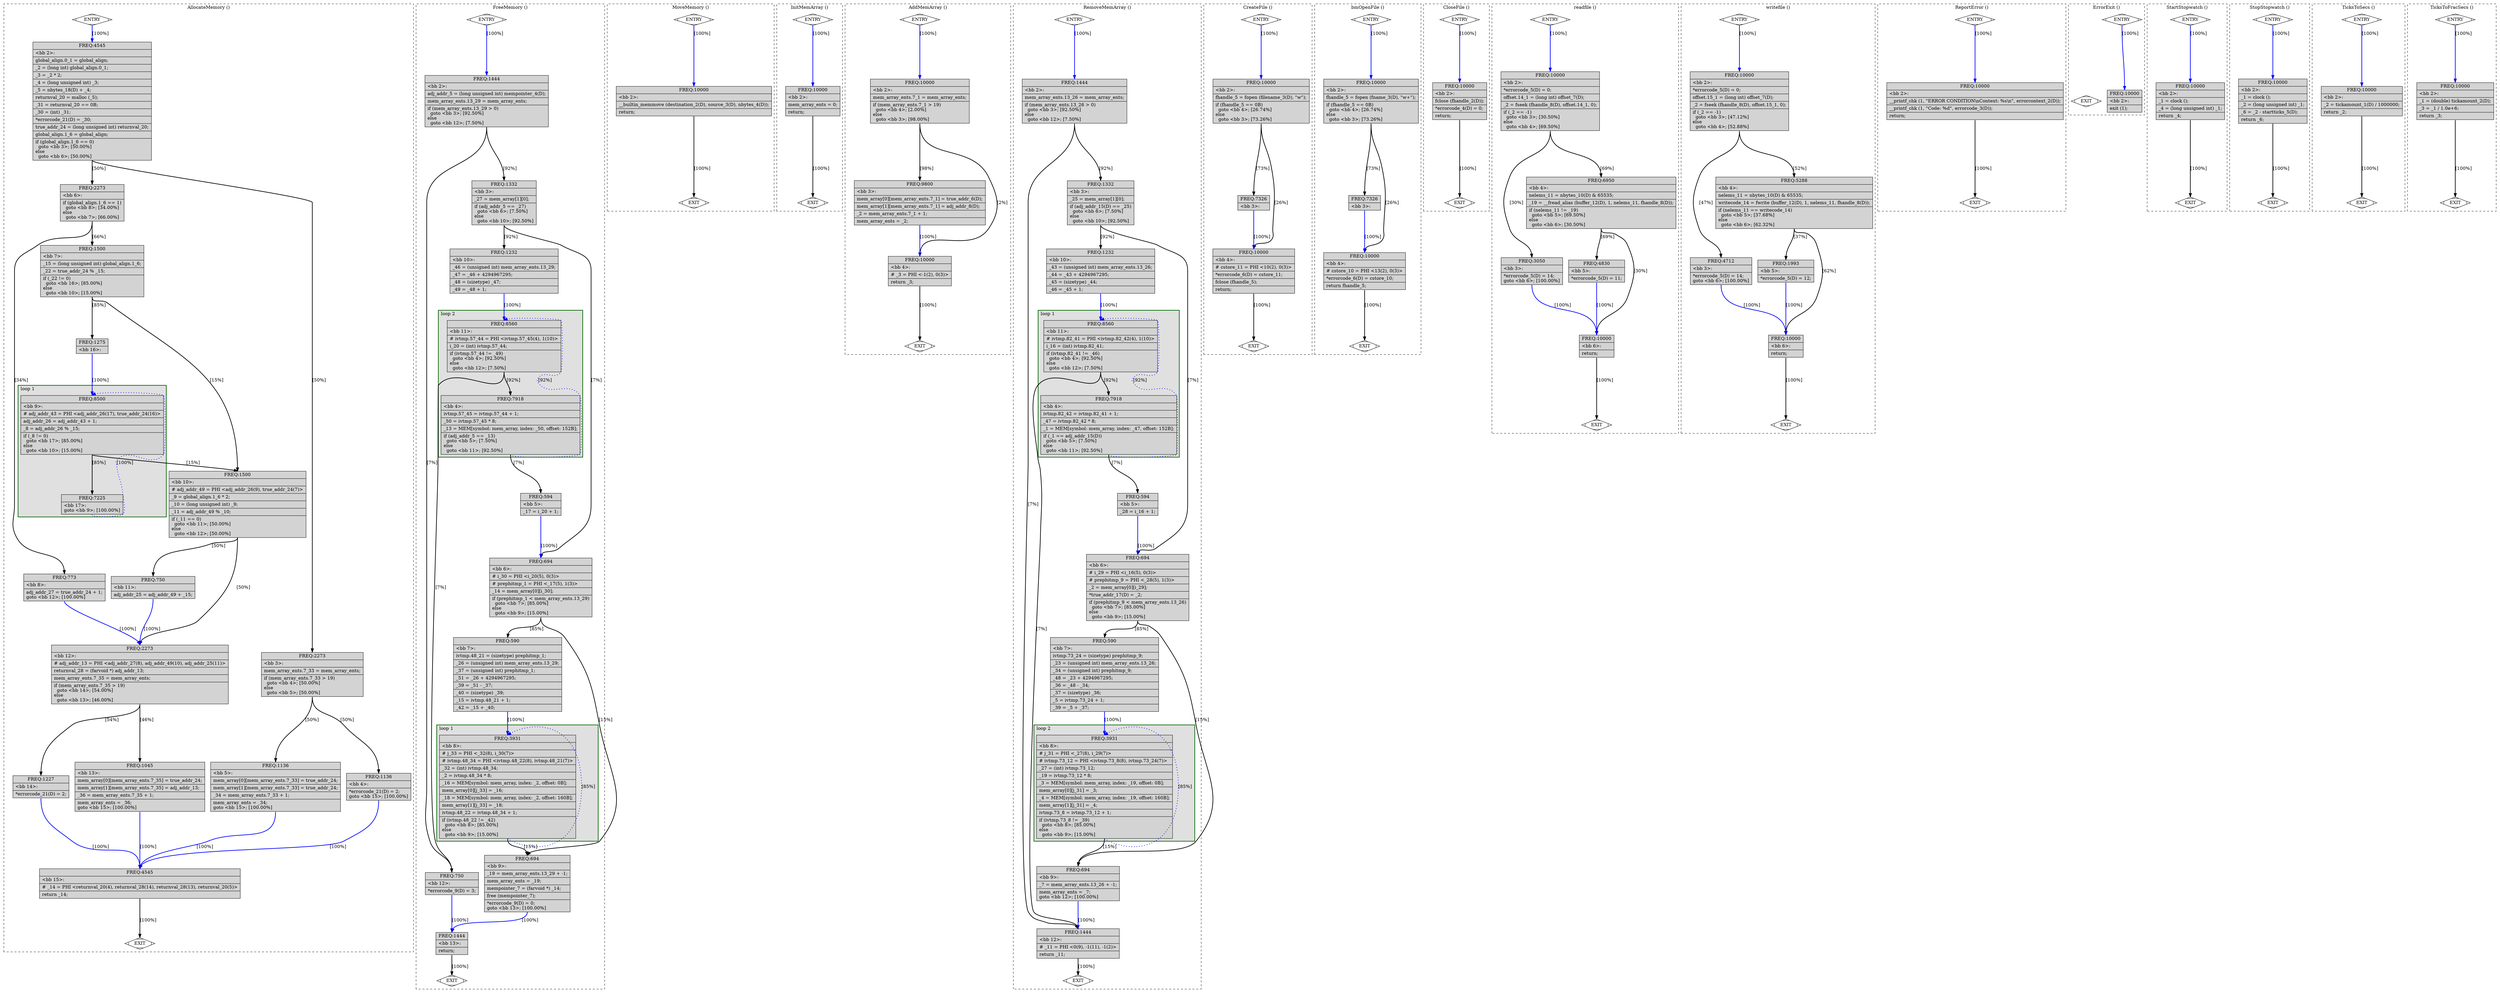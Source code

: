 digraph "sysspec.c.184t.cddce3" {
overlap=false;
subgraph "cluster_AllocateMemory" {
	style="dashed";
	color="black";
	label="AllocateMemory ()";
	subgraph cluster_52_1 {
	style="filled";
	color="darkgreen";
	fillcolor="grey88";
	label="loop 1";
	labeljust=l;
	penwidth=2;
	fn_52_basic_block_9 [shape=record,style=filled,fillcolor=lightgrey,label="{ FREQ:8500 |\<bb\ 9\>:\l\
|#\ adj_addr_43\ =\ PHI\ \<adj_addr_26(17),\ true_addr_24(16)\>\l\
|adj_addr_26\ =\ adj_addr_43\ +\ 1;\l\
|_8\ =\ adj_addr_26\ %\ _15;\l\
|if\ (_8\ !=\ 0)\l\
\ \ goto\ \<bb\ 17\>;\ [85.00%]\l\
else\l\
\ \ goto\ \<bb\ 10\>;\ [15.00%]\l\
}"];

	fn_52_basic_block_17 [shape=record,style=filled,fillcolor=lightgrey,label="{ FREQ:7225 |\<bb\ 17\>:\l\
goto\ \<bb\ 9\>;\ [100.00%]\l\
}"];

	}
	fn_52_basic_block_0 [shape=Mdiamond,style=filled,fillcolor=white,label="ENTRY"];

	fn_52_basic_block_1 [shape=Mdiamond,style=filled,fillcolor=white,label="EXIT"];

	fn_52_basic_block_2 [shape=record,style=filled,fillcolor=lightgrey,label="{ FREQ:4545 |\<bb\ 2\>:\l\
|global_align.0_1\ =\ global_align;\l\
|_2\ =\ (long\ int)\ global_align.0_1;\l\
|_3\ =\ _2\ *\ 2;\l\
|_4\ =\ (long\ unsigned\ int)\ _3;\l\
|_5\ =\ nbytes_18(D)\ +\ _4;\l\
|returnval_20\ =\ malloc\ (_5);\l\
|_31\ =\ returnval_20\ ==\ 0B;\l\
|_30\ =\ (int)\ _31;\l\
|*errorcode_21(D)\ =\ _30;\l\
|true_addr_24\ =\ (long\ unsigned\ int)\ returnval_20;\l\
|global_align.1_6\ =\ global_align;\l\
|if\ (global_align.1_6\ ==\ 0)\l\
\ \ goto\ \<bb\ 3\>;\ [50.00%]\l\
else\l\
\ \ goto\ \<bb\ 6\>;\ [50.00%]\l\
}"];

	fn_52_basic_block_3 [shape=record,style=filled,fillcolor=lightgrey,label="{ FREQ:2273 |\<bb\ 3\>:\l\
|mem_array_ents.7_33\ =\ mem_array_ents;\l\
|if\ (mem_array_ents.7_33\ \>\ 19)\l\
\ \ goto\ \<bb\ 4\>;\ [50.00%]\l\
else\l\
\ \ goto\ \<bb\ 5\>;\ [50.00%]\l\
}"];

	fn_52_basic_block_4 [shape=record,style=filled,fillcolor=lightgrey,label="{ FREQ:1136 |\<bb\ 4\>:\l\
|*errorcode_21(D)\ =\ 2;\l\
goto\ \<bb\ 15\>;\ [100.00%]\l\
}"];

	fn_52_basic_block_5 [shape=record,style=filled,fillcolor=lightgrey,label="{ FREQ:1136 |\<bb\ 5\>:\l\
|mem_array[0][mem_array_ents.7_33]\ =\ true_addr_24;\l\
|mem_array[1][mem_array_ents.7_33]\ =\ true_addr_24;\l\
|_34\ =\ mem_array_ents.7_33\ +\ 1;\l\
|mem_array_ents\ =\ _34;\l\
goto\ \<bb\ 15\>;\ [100.00%]\l\
}"];

	fn_52_basic_block_6 [shape=record,style=filled,fillcolor=lightgrey,label="{ FREQ:2273 |\<bb\ 6\>:\l\
|if\ (global_align.1_6\ ==\ 1)\l\
\ \ goto\ \<bb\ 8\>;\ [34.00%]\l\
else\l\
\ \ goto\ \<bb\ 7\>;\ [66.00%]\l\
}"];

	fn_52_basic_block_7 [shape=record,style=filled,fillcolor=lightgrey,label="{ FREQ:1500 |\<bb\ 7\>:\l\
|_15\ =\ (long\ unsigned\ int)\ global_align.1_6;\l\
|_22\ =\ true_addr_24\ %\ _15;\l\
|if\ (_22\ !=\ 0)\l\
\ \ goto\ \<bb\ 16\>;\ [85.00%]\l\
else\l\
\ \ goto\ \<bb\ 10\>;\ [15.00%]\l\
}"];

	fn_52_basic_block_8 [shape=record,style=filled,fillcolor=lightgrey,label="{ FREQ:773 |\<bb\ 8\>:\l\
|adj_addr_27\ =\ true_addr_24\ +\ 1;\l\
goto\ \<bb\ 12\>;\ [100.00%]\l\
}"];

	fn_52_basic_block_16 [shape=record,style=filled,fillcolor=lightgrey,label="{ FREQ:1275 |\<bb\ 16\>:\l\
}"];

	fn_52_basic_block_10 [shape=record,style=filled,fillcolor=lightgrey,label="{ FREQ:1500 |\<bb\ 10\>:\l\
|#\ adj_addr_49\ =\ PHI\ \<adj_addr_26(9),\ true_addr_24(7)\>\l\
|_9\ =\ global_align.1_6\ *\ 2;\l\
|_10\ =\ (long\ unsigned\ int)\ _9;\l\
|_11\ =\ adj_addr_49\ %\ _10;\l\
|if\ (_11\ ==\ 0)\l\
\ \ goto\ \<bb\ 11\>;\ [50.00%]\l\
else\l\
\ \ goto\ \<bb\ 12\>;\ [50.00%]\l\
}"];

	fn_52_basic_block_11 [shape=record,style=filled,fillcolor=lightgrey,label="{ FREQ:750 |\<bb\ 11\>:\l\
|adj_addr_25\ =\ adj_addr_49\ +\ _15;\l\
}"];

	fn_52_basic_block_12 [shape=record,style=filled,fillcolor=lightgrey,label="{ FREQ:2273 |\<bb\ 12\>:\l\
|#\ adj_addr_13\ =\ PHI\ \<adj_addr_27(8),\ adj_addr_49(10),\ adj_addr_25(11)\>\l\
|returnval_28\ =\ (farvoid\ *)\ adj_addr_13;\l\
|mem_array_ents.7_35\ =\ mem_array_ents;\l\
|if\ (mem_array_ents.7_35\ \>\ 19)\l\
\ \ goto\ \<bb\ 14\>;\ [54.00%]\l\
else\l\
\ \ goto\ \<bb\ 13\>;\ [46.00%]\l\
}"];

	fn_52_basic_block_13 [shape=record,style=filled,fillcolor=lightgrey,label="{ FREQ:1045 |\<bb\ 13\>:\l\
|mem_array[0][mem_array_ents.7_35]\ =\ true_addr_24;\l\
|mem_array[1][mem_array_ents.7_35]\ =\ adj_addr_13;\l\
|_36\ =\ mem_array_ents.7_35\ +\ 1;\l\
|mem_array_ents\ =\ _36;\l\
goto\ \<bb\ 15\>;\ [100.00%]\l\
}"];

	fn_52_basic_block_14 [shape=record,style=filled,fillcolor=lightgrey,label="{ FREQ:1227 |\<bb\ 14\>:\l\
|*errorcode_21(D)\ =\ 2;\l\
}"];

	fn_52_basic_block_15 [shape=record,style=filled,fillcolor=lightgrey,label="{ FREQ:4545 |\<bb\ 15\>:\l\
|#\ _14\ =\ PHI\ \<returnval_20(4),\ returnval_28(14),\ returnval_28(13),\ returnval_20(5)\>\l\
|return\ _14;\l\
}"];

	fn_52_basic_block_0:s -> fn_52_basic_block_2:n [style="solid,bold",color=blue,weight=100,constraint=true, label="[100%]"];
	fn_52_basic_block_2:s -> fn_52_basic_block_3:n [style="solid,bold",color=black,weight=10,constraint=true, label="[50%]"];
	fn_52_basic_block_2:s -> fn_52_basic_block_6:n [style="solid,bold",color=black,weight=10,constraint=true, label="[50%]"];
	fn_52_basic_block_3:s -> fn_52_basic_block_4:n [style="solid,bold",color=black,weight=10,constraint=true, label="[50%]"];
	fn_52_basic_block_3:s -> fn_52_basic_block_5:n [style="solid,bold",color=black,weight=10,constraint=true, label="[50%]"];
	fn_52_basic_block_4:s -> fn_52_basic_block_15:n [style="solid,bold",color=blue,weight=100,constraint=true, label="[100%]"];
	fn_52_basic_block_5:s -> fn_52_basic_block_15:n [style="solid,bold",color=blue,weight=100,constraint=true, label="[100%]"];
	fn_52_basic_block_6:s -> fn_52_basic_block_8:n [style="solid,bold",color=black,weight=10,constraint=true, label="[34%]"];
	fn_52_basic_block_6:s -> fn_52_basic_block_7:n [style="solid,bold",color=black,weight=10,constraint=true, label="[66%]"];
	fn_52_basic_block_7:s -> fn_52_basic_block_16:n [style="solid,bold",color=black,weight=10,constraint=true, label="[85%]"];
	fn_52_basic_block_7:s -> fn_52_basic_block_10:n [style="solid,bold",color=black,weight=10,constraint=true, label="[15%]"];
	fn_52_basic_block_8:s -> fn_52_basic_block_12:n [style="solid,bold",color=blue,weight=100,constraint=true, label="[100%]"];
	fn_52_basic_block_16:s -> fn_52_basic_block_9:n [style="solid,bold",color=blue,weight=100,constraint=true, label="[100%]"];
	fn_52_basic_block_9:s -> fn_52_basic_block_17:n [style="solid,bold",color=black,weight=10,constraint=true, label="[85%]"];
	fn_52_basic_block_9:s -> fn_52_basic_block_10:n [style="solid,bold",color=black,weight=10,constraint=true, label="[15%]"];
	fn_52_basic_block_17:s -> fn_52_basic_block_9:n [style="dotted,bold",color=blue,weight=10,constraint=false, label="[100%]"];
	fn_52_basic_block_10:s -> fn_52_basic_block_11:n [style="solid,bold",color=black,weight=10,constraint=true, label="[50%]"];
	fn_52_basic_block_10:s -> fn_52_basic_block_12:n [style="solid,bold",color=black,weight=10,constraint=true, label="[50%]"];
	fn_52_basic_block_11:s -> fn_52_basic_block_12:n [style="solid,bold",color=blue,weight=100,constraint=true, label="[100%]"];
	fn_52_basic_block_12:s -> fn_52_basic_block_14:n [style="solid,bold",color=black,weight=10,constraint=true, label="[54%]"];
	fn_52_basic_block_12:s -> fn_52_basic_block_13:n [style="solid,bold",color=black,weight=10,constraint=true, label="[46%]"];
	fn_52_basic_block_13:s -> fn_52_basic_block_15:n [style="solid,bold",color=blue,weight=100,constraint=true, label="[100%]"];
	fn_52_basic_block_14:s -> fn_52_basic_block_15:n [style="solid,bold",color=blue,weight=100,constraint=true, label="[100%]"];
	fn_52_basic_block_15:s -> fn_52_basic_block_1:n [style="solid,bold",color=black,weight=10,constraint=true, label="[100%]"];
	fn_52_basic_block_0:s -> fn_52_basic_block_1:n [style="invis",constraint=true];
}
subgraph "cluster_FreeMemory" {
	style="dashed";
	color="black";
	label="FreeMemory ()";
	subgraph cluster_53_1 {
	style="filled";
	color="darkgreen";
	fillcolor="grey88";
	label="loop 1";
	labeljust=l;
	penwidth=2;
	fn_53_basic_block_8 [shape=record,style=filled,fillcolor=lightgrey,label="{ FREQ:3931 |\<bb\ 8\>:\l\
|#\ j_33\ =\ PHI\ \<_32(8),\ i_30(7)\>\l\
|#\ ivtmp.48_34\ =\ PHI\ \<ivtmp.48_22(8),\ ivtmp.48_21(7)\>\l\
|_32\ =\ (int)\ ivtmp.48_34;\l\
|_2\ =\ ivtmp.48_34\ *\ 8;\l\
|_16\ =\ MEM[symbol:\ mem_array,\ index:\ _2,\ offset:\ 0B];\l\
|mem_array[0][j_33]\ =\ _16;\l\
|_18\ =\ MEM[symbol:\ mem_array,\ index:\ _2,\ offset:\ 160B];\l\
|mem_array[1][j_33]\ =\ _18;\l\
|ivtmp.48_22\ =\ ivtmp.48_34\ +\ 1;\l\
|if\ (ivtmp.48_22\ !=\ _42)\l\
\ \ goto\ \<bb\ 8\>;\ [85.00%]\l\
else\l\
\ \ goto\ \<bb\ 9\>;\ [15.00%]\l\
}"];

	}
	subgraph cluster_53_2 {
	style="filled";
	color="darkgreen";
	fillcolor="grey88";
	label="loop 2";
	labeljust=l;
	penwidth=2;
	fn_53_basic_block_11 [shape=record,style=filled,fillcolor=lightgrey,label="{ FREQ:8560 |\<bb\ 11\>:\l\
|#\ ivtmp.57_44\ =\ PHI\ \<ivtmp.57_45(4),\ 1(10)\>\l\
|i_20\ =\ (int)\ ivtmp.57_44;\l\
|if\ (ivtmp.57_44\ !=\ _49)\l\
\ \ goto\ \<bb\ 4\>;\ [92.50%]\l\
else\l\
\ \ goto\ \<bb\ 12\>;\ [7.50%]\l\
}"];

	fn_53_basic_block_4 [shape=record,style=filled,fillcolor=lightgrey,label="{ FREQ:7918 |\<bb\ 4\>:\l\
|ivtmp.57_45\ =\ ivtmp.57_44\ +\ 1;\l\
|_50\ =\ ivtmp.57_45\ *\ 8;\l\
|_13\ =\ MEM[symbol:\ mem_array,\ index:\ _50,\ offset:\ 152B];\l\
|if\ (adj_addr_5\ ==\ _13)\l\
\ \ goto\ \<bb\ 5\>;\ [7.50%]\l\
else\l\
\ \ goto\ \<bb\ 11\>;\ [92.50%]\l\
}"];

	}
	fn_53_basic_block_0 [shape=Mdiamond,style=filled,fillcolor=white,label="ENTRY"];

	fn_53_basic_block_1 [shape=Mdiamond,style=filled,fillcolor=white,label="EXIT"];

	fn_53_basic_block_2 [shape=record,style=filled,fillcolor=lightgrey,label="{ FREQ:1444 |\<bb\ 2\>:\l\
|adj_addr_5\ =\ (long\ unsigned\ int)\ mempointer_4(D);\l\
|mem_array_ents.13_29\ =\ mem_array_ents;\l\
|if\ (mem_array_ents.13_29\ \>\ 0)\l\
\ \ goto\ \<bb\ 3\>;\ [92.50%]\l\
else\l\
\ \ goto\ \<bb\ 12\>;\ [7.50%]\l\
}"];

	fn_53_basic_block_3 [shape=record,style=filled,fillcolor=lightgrey,label="{ FREQ:1332 |\<bb\ 3\>:\l\
|_27\ =\ mem_array[1][0];\l\
|if\ (adj_addr_5\ ==\ _27)\l\
\ \ goto\ \<bb\ 6\>;\ [7.50%]\l\
else\l\
\ \ goto\ \<bb\ 10\>;\ [92.50%]\l\
}"];

	fn_53_basic_block_5 [shape=record,style=filled,fillcolor=lightgrey,label="{ FREQ:594 |\<bb\ 5\>:\l\
|_17\ =\ i_20\ +\ 1;\l\
}"];

	fn_53_basic_block_6 [shape=record,style=filled,fillcolor=lightgrey,label="{ FREQ:694 |\<bb\ 6\>:\l\
|#\ i_30\ =\ PHI\ \<i_20(5),\ 0(3)\>\l\
|#\ prephitmp_1\ =\ PHI\ \<_17(5),\ 1(3)\>\l\
|_14\ =\ mem_array[0][i_30];\l\
|if\ (prephitmp_1\ \<\ mem_array_ents.13_29)\l\
\ \ goto\ \<bb\ 7\>;\ [85.00%]\l\
else\l\
\ \ goto\ \<bb\ 9\>;\ [15.00%]\l\
}"];

	fn_53_basic_block_7 [shape=record,style=filled,fillcolor=lightgrey,label="{ FREQ:590 |\<bb\ 7\>:\l\
|ivtmp.48_21\ =\ (sizetype)\ prephitmp_1;\l\
|_26\ =\ (unsigned\ int)\ mem_array_ents.13_29;\l\
|_37\ =\ (unsigned\ int)\ prephitmp_1;\l\
|_51\ =\ _26\ +\ 4294967295;\l\
|_39\ =\ _51\ -\ _37;\l\
|_40\ =\ (sizetype)\ _39;\l\
|_15\ =\ ivtmp.48_21\ +\ 1;\l\
|_42\ =\ _15\ +\ _40;\l\
}"];

	fn_53_basic_block_9 [shape=record,style=filled,fillcolor=lightgrey,label="{ FREQ:694 |\<bb\ 9\>:\l\
|_19\ =\ mem_array_ents.13_29\ +\ -1;\l\
|mem_array_ents\ =\ _19;\l\
|mempointer_7\ =\ (farvoid\ *)\ _14;\l\
|free\ (mempointer_7);\l\
|*errorcode_9(D)\ =\ 0;\l\
goto\ \<bb\ 13\>;\ [100.00%]\l\
}"];

	fn_53_basic_block_10 [shape=record,style=filled,fillcolor=lightgrey,label="{ FREQ:1232 |\<bb\ 10\>:\l\
|_46\ =\ (unsigned\ int)\ mem_array_ents.13_29;\l\
|_47\ =\ _46\ +\ 4294967295;\l\
|_48\ =\ (sizetype)\ _47;\l\
|_49\ =\ _48\ +\ 1;\l\
}"];

	fn_53_basic_block_12 [shape=record,style=filled,fillcolor=lightgrey,label="{ FREQ:750 |\<bb\ 12\>:\l\
|*errorcode_9(D)\ =\ 3;\l\
}"];

	fn_53_basic_block_13 [shape=record,style=filled,fillcolor=lightgrey,label="{ FREQ:1444 |\<bb\ 13\>:\l\
|return;\l\
}"];

	fn_53_basic_block_0:s -> fn_53_basic_block_2:n [style="solid,bold",color=blue,weight=100,constraint=true, label="[100%]"];
	fn_53_basic_block_2:s -> fn_53_basic_block_3:n [style="solid,bold",color=black,weight=10,constraint=true, label="[92%]"];
	fn_53_basic_block_2:s -> fn_53_basic_block_12:n [style="solid,bold",color=black,weight=10,constraint=true, label="[7%]"];
	fn_53_basic_block_3:s -> fn_53_basic_block_6:n [style="solid,bold",color=black,weight=10,constraint=true, label="[7%]"];
	fn_53_basic_block_3:s -> fn_53_basic_block_10:n [style="solid,bold",color=black,weight=10,constraint=true, label="[92%]"];
	fn_53_basic_block_4:s -> fn_53_basic_block_5:n [style="solid,bold",color=black,weight=10,constraint=true, label="[7%]"];
	fn_53_basic_block_4:s -> fn_53_basic_block_11:n [style="dotted,bold",color=blue,weight=10,constraint=false, label="[92%]"];
	fn_53_basic_block_5:s -> fn_53_basic_block_6:n [style="solid,bold",color=blue,weight=100,constraint=true, label="[100%]"];
	fn_53_basic_block_6:s -> fn_53_basic_block_7:n [style="solid,bold",color=black,weight=10,constraint=true, label="[85%]"];
	fn_53_basic_block_6:s -> fn_53_basic_block_9:n [style="solid,bold",color=black,weight=10,constraint=true, label="[15%]"];
	fn_53_basic_block_7:s -> fn_53_basic_block_8:n [style="solid,bold",color=blue,weight=100,constraint=true, label="[100%]"];
	fn_53_basic_block_8:s -> fn_53_basic_block_8:n [style="dotted,bold",color=blue,weight=10,constraint=false, label="[85%]"];
	fn_53_basic_block_8:s -> fn_53_basic_block_9:n [style="solid,bold",color=black,weight=10,constraint=true, label="[15%]"];
	fn_53_basic_block_9:s -> fn_53_basic_block_13:n [style="solid,bold",color=blue,weight=100,constraint=true, label="[100%]"];
	fn_53_basic_block_10:s -> fn_53_basic_block_11:n [style="solid,bold",color=blue,weight=100,constraint=true, label="[100%]"];
	fn_53_basic_block_11:s -> fn_53_basic_block_4:n [style="solid,bold",color=black,weight=10,constraint=true, label="[92%]"];
	fn_53_basic_block_11:s -> fn_53_basic_block_12:n [style="solid,bold",color=black,weight=10,constraint=true, label="[7%]"];
	fn_53_basic_block_12:s -> fn_53_basic_block_13:n [style="solid,bold",color=blue,weight=100,constraint=true, label="[100%]"];
	fn_53_basic_block_13:s -> fn_53_basic_block_1:n [style="solid,bold",color=black,weight=10,constraint=true, label="[100%]"];
	fn_53_basic_block_0:s -> fn_53_basic_block_1:n [style="invis",constraint=true];
}
subgraph "cluster_MoveMemory" {
	style="dashed";
	color="black";
	label="MoveMemory ()";
	fn_54_basic_block_0 [shape=Mdiamond,style=filled,fillcolor=white,label="ENTRY"];

	fn_54_basic_block_1 [shape=Mdiamond,style=filled,fillcolor=white,label="EXIT"];

	fn_54_basic_block_2 [shape=record,style=filled,fillcolor=lightgrey,label="{ FREQ:10000 |\<bb\ 2\>:\l\
|__builtin_memmove\ (destination_2(D),\ source_3(D),\ nbytes_4(D));\l\
|return;\l\
}"];

	fn_54_basic_block_0:s -> fn_54_basic_block_2:n [style="solid,bold",color=blue,weight=100,constraint=true, label="[100%]"];
	fn_54_basic_block_2:s -> fn_54_basic_block_1:n [style="solid,bold",color=black,weight=10,constraint=true, label="[100%]"];
	fn_54_basic_block_0:s -> fn_54_basic_block_1:n [style="invis",constraint=true];
}
subgraph "cluster_InitMemArray" {
	style="dashed";
	color="black";
	label="InitMemArray ()";
	fn_55_basic_block_0 [shape=Mdiamond,style=filled,fillcolor=white,label="ENTRY"];

	fn_55_basic_block_1 [shape=Mdiamond,style=filled,fillcolor=white,label="EXIT"];

	fn_55_basic_block_2 [shape=record,style=filled,fillcolor=lightgrey,label="{ FREQ:10000 |\<bb\ 2\>:\l\
|mem_array_ents\ =\ 0;\l\
|return;\l\
}"];

	fn_55_basic_block_0:s -> fn_55_basic_block_2:n [style="solid,bold",color=blue,weight=100,constraint=true, label="[100%]"];
	fn_55_basic_block_2:s -> fn_55_basic_block_1:n [style="solid,bold",color=black,weight=10,constraint=true, label="[100%]"];
	fn_55_basic_block_0:s -> fn_55_basic_block_1:n [style="invis",constraint=true];
}
subgraph "cluster_AddMemArray" {
	style="dashed";
	color="black";
	label="AddMemArray ()";
	fn_56_basic_block_0 [shape=Mdiamond,style=filled,fillcolor=white,label="ENTRY"];

	fn_56_basic_block_1 [shape=Mdiamond,style=filled,fillcolor=white,label="EXIT"];

	fn_56_basic_block_2 [shape=record,style=filled,fillcolor=lightgrey,label="{ FREQ:10000 |\<bb\ 2\>:\l\
|mem_array_ents.7_1\ =\ mem_array_ents;\l\
|if\ (mem_array_ents.7_1\ \>\ 19)\l\
\ \ goto\ \<bb\ 4\>;\ [2.00%]\l\
else\l\
\ \ goto\ \<bb\ 3\>;\ [98.00%]\l\
}"];

	fn_56_basic_block_3 [shape=record,style=filled,fillcolor=lightgrey,label="{ FREQ:9800 |\<bb\ 3\>:\l\
|mem_array[0][mem_array_ents.7_1]\ =\ true_addr_6(D);\l\
|mem_array[1][mem_array_ents.7_1]\ =\ adj_addr_8(D);\l\
|_2\ =\ mem_array_ents.7_1\ +\ 1;\l\
|mem_array_ents\ =\ _2;\l\
}"];

	fn_56_basic_block_4 [shape=record,style=filled,fillcolor=lightgrey,label="{ FREQ:10000 |\<bb\ 4\>:\l\
|#\ _3\ =\ PHI\ \<-1(2),\ 0(3)\>\l\
|return\ _3;\l\
}"];

	fn_56_basic_block_0:s -> fn_56_basic_block_2:n [style="solid,bold",color=blue,weight=100,constraint=true, label="[100%]"];
	fn_56_basic_block_2:s -> fn_56_basic_block_4:n [style="solid,bold",color=black,weight=10,constraint=true, label="[2%]"];
	fn_56_basic_block_2:s -> fn_56_basic_block_3:n [style="solid,bold",color=black,weight=10,constraint=true, label="[98%]"];
	fn_56_basic_block_3:s -> fn_56_basic_block_4:n [style="solid,bold",color=blue,weight=100,constraint=true, label="[100%]"];
	fn_56_basic_block_4:s -> fn_56_basic_block_1:n [style="solid,bold",color=black,weight=10,constraint=true, label="[100%]"];
	fn_56_basic_block_0:s -> fn_56_basic_block_1:n [style="invis",constraint=true];
}
subgraph "cluster_RemoveMemArray" {
	style="dashed";
	color="black";
	label="RemoveMemArray ()";
	subgraph cluster_57_2 {
	style="filled";
	color="darkgreen";
	fillcolor="grey88";
	label="loop 2";
	labeljust=l;
	penwidth=2;
	fn_57_basic_block_8 [shape=record,style=filled,fillcolor=lightgrey,label="{ FREQ:3931 |\<bb\ 8\>:\l\
|#\ j_31\ =\ PHI\ \<_27(8),\ i_29(7)\>\l\
|#\ ivtmp.73_12\ =\ PHI\ \<ivtmp.73_8(8),\ ivtmp.73_24(7)\>\l\
|_27\ =\ (int)\ ivtmp.73_12;\l\
|_19\ =\ ivtmp.73_12\ *\ 8;\l\
|_3\ =\ MEM[symbol:\ mem_array,\ index:\ _19,\ offset:\ 0B];\l\
|mem_array[0][j_31]\ =\ _3;\l\
|_4\ =\ MEM[symbol:\ mem_array,\ index:\ _19,\ offset:\ 160B];\l\
|mem_array[1][j_31]\ =\ _4;\l\
|ivtmp.73_8\ =\ ivtmp.73_12\ +\ 1;\l\
|if\ (ivtmp.73_8\ !=\ _39)\l\
\ \ goto\ \<bb\ 8\>;\ [85.00%]\l\
else\l\
\ \ goto\ \<bb\ 9\>;\ [15.00%]\l\
}"];

	}
	subgraph cluster_57_1 {
	style="filled";
	color="darkgreen";
	fillcolor="grey88";
	label="loop 1";
	labeljust=l;
	penwidth=2;
	fn_57_basic_block_11 [shape=record,style=filled,fillcolor=lightgrey,label="{ FREQ:8560 |\<bb\ 11\>:\l\
|#\ ivtmp.82_41\ =\ PHI\ \<ivtmp.82_42(4),\ 1(10)\>\l\
|i_16\ =\ (int)\ ivtmp.82_41;\l\
|if\ (ivtmp.82_41\ !=\ _46)\l\
\ \ goto\ \<bb\ 4\>;\ [92.50%]\l\
else\l\
\ \ goto\ \<bb\ 12\>;\ [7.50%]\l\
}"];

	fn_57_basic_block_4 [shape=record,style=filled,fillcolor=lightgrey,label="{ FREQ:7918 |\<bb\ 4\>:\l\
|ivtmp.82_42\ =\ ivtmp.82_41\ +\ 1;\l\
|_47\ =\ ivtmp.82_42\ *\ 8;\l\
|_1\ =\ MEM[symbol:\ mem_array,\ index:\ _47,\ offset:\ 152B];\l\
|if\ (_1\ ==\ adj_addr_15(D))\l\
\ \ goto\ \<bb\ 5\>;\ [7.50%]\l\
else\l\
\ \ goto\ \<bb\ 11\>;\ [92.50%]\l\
}"];

	}
	fn_57_basic_block_0 [shape=Mdiamond,style=filled,fillcolor=white,label="ENTRY"];

	fn_57_basic_block_1 [shape=Mdiamond,style=filled,fillcolor=white,label="EXIT"];

	fn_57_basic_block_2 [shape=record,style=filled,fillcolor=lightgrey,label="{ FREQ:1444 |\<bb\ 2\>:\l\
|mem_array_ents.13_26\ =\ mem_array_ents;\l\
|if\ (mem_array_ents.13_26\ \>\ 0)\l\
\ \ goto\ \<bb\ 3\>;\ [92.50%]\l\
else\l\
\ \ goto\ \<bb\ 12\>;\ [7.50%]\l\
}"];

	fn_57_basic_block_3 [shape=record,style=filled,fillcolor=lightgrey,label="{ FREQ:1332 |\<bb\ 3\>:\l\
|_25\ =\ mem_array[1][0];\l\
|if\ (adj_addr_15(D)\ ==\ _25)\l\
\ \ goto\ \<bb\ 6\>;\ [7.50%]\l\
else\l\
\ \ goto\ \<bb\ 10\>;\ [92.50%]\l\
}"];

	fn_57_basic_block_5 [shape=record,style=filled,fillcolor=lightgrey,label="{ FREQ:594 |\<bb\ 5\>:\l\
|_28\ =\ i_16\ +\ 1;\l\
}"];

	fn_57_basic_block_6 [shape=record,style=filled,fillcolor=lightgrey,label="{ FREQ:694 |\<bb\ 6\>:\l\
|#\ i_29\ =\ PHI\ \<i_16(5),\ 0(3)\>\l\
|#\ prephitmp_9\ =\ PHI\ \<_28(5),\ 1(3)\>\l\
|_2\ =\ mem_array[0][i_29];\l\
|*true_addr_17(D)\ =\ _2;\l\
|if\ (prephitmp_9\ \<\ mem_array_ents.13_26)\l\
\ \ goto\ \<bb\ 7\>;\ [85.00%]\l\
else\l\
\ \ goto\ \<bb\ 9\>;\ [15.00%]\l\
}"];

	fn_57_basic_block_7 [shape=record,style=filled,fillcolor=lightgrey,label="{ FREQ:590 |\<bb\ 7\>:\l\
|ivtmp.73_24\ =\ (sizetype)\ prephitmp_9;\l\
|_23\ =\ (unsigned\ int)\ mem_array_ents.13_26;\l\
|_34\ =\ (unsigned\ int)\ prephitmp_9;\l\
|_48\ =\ _23\ +\ 4294967295;\l\
|_36\ =\ _48\ -\ _34;\l\
|_37\ =\ (sizetype)\ _36;\l\
|_5\ =\ ivtmp.73_24\ +\ 1;\l\
|_39\ =\ _5\ +\ _37;\l\
}"];

	fn_57_basic_block_9 [shape=record,style=filled,fillcolor=lightgrey,label="{ FREQ:694 |\<bb\ 9\>:\l\
|_7\ =\ mem_array_ents.13_26\ +\ -1;\l\
|mem_array_ents\ =\ _7;\l\
goto\ \<bb\ 12\>;\ [100.00%]\l\
}"];

	fn_57_basic_block_10 [shape=record,style=filled,fillcolor=lightgrey,label="{ FREQ:1232 |\<bb\ 10\>:\l\
|_43\ =\ (unsigned\ int)\ mem_array_ents.13_26;\l\
|_44\ =\ _43\ +\ 4294967295;\l\
|_45\ =\ (sizetype)\ _44;\l\
|_46\ =\ _45\ +\ 1;\l\
}"];

	fn_57_basic_block_12 [shape=record,style=filled,fillcolor=lightgrey,label="{ FREQ:1444 |\<bb\ 12\>:\l\
|#\ _11\ =\ PHI\ \<0(9),\ -1(11),\ -1(2)\>\l\
|return\ _11;\l\
}"];

	fn_57_basic_block_0:s -> fn_57_basic_block_2:n [style="solid,bold",color=blue,weight=100,constraint=true, label="[100%]"];
	fn_57_basic_block_2:s -> fn_57_basic_block_3:n [style="solid,bold",color=black,weight=10,constraint=true, label="[92%]"];
	fn_57_basic_block_2:s -> fn_57_basic_block_12:n [style="solid,bold",color=black,weight=10,constraint=true, label="[7%]"];
	fn_57_basic_block_3:s -> fn_57_basic_block_6:n [style="solid,bold",color=black,weight=10,constraint=true, label="[7%]"];
	fn_57_basic_block_3:s -> fn_57_basic_block_10:n [style="solid,bold",color=black,weight=10,constraint=true, label="[92%]"];
	fn_57_basic_block_4:s -> fn_57_basic_block_5:n [style="solid,bold",color=black,weight=10,constraint=true, label="[7%]"];
	fn_57_basic_block_4:s -> fn_57_basic_block_11:n [style="dotted,bold",color=blue,weight=10,constraint=false, label="[92%]"];
	fn_57_basic_block_5:s -> fn_57_basic_block_6:n [style="solid,bold",color=blue,weight=100,constraint=true, label="[100%]"];
	fn_57_basic_block_6:s -> fn_57_basic_block_7:n [style="solid,bold",color=black,weight=10,constraint=true, label="[85%]"];
	fn_57_basic_block_6:s -> fn_57_basic_block_9:n [style="solid,bold",color=black,weight=10,constraint=true, label="[15%]"];
	fn_57_basic_block_7:s -> fn_57_basic_block_8:n [style="solid,bold",color=blue,weight=100,constraint=true, label="[100%]"];
	fn_57_basic_block_8:s -> fn_57_basic_block_8:n [style="dotted,bold",color=blue,weight=10,constraint=false, label="[85%]"];
	fn_57_basic_block_8:s -> fn_57_basic_block_9:n [style="solid,bold",color=black,weight=10,constraint=true, label="[15%]"];
	fn_57_basic_block_9:s -> fn_57_basic_block_12:n [style="solid,bold",color=blue,weight=100,constraint=true, label="[100%]"];
	fn_57_basic_block_10:s -> fn_57_basic_block_11:n [style="solid,bold",color=blue,weight=100,constraint=true, label="[100%]"];
	fn_57_basic_block_11:s -> fn_57_basic_block_4:n [style="solid,bold",color=black,weight=10,constraint=true, label="[92%]"];
	fn_57_basic_block_11:s -> fn_57_basic_block_12:n [style="solid,bold",color=black,weight=10,constraint=true, label="[7%]"];
	fn_57_basic_block_12:s -> fn_57_basic_block_1:n [style="solid,bold",color=black,weight=10,constraint=true, label="[100%]"];
	fn_57_basic_block_0:s -> fn_57_basic_block_1:n [style="invis",constraint=true];
}
subgraph "cluster_CreateFile" {
	style="dashed";
	color="black";
	label="CreateFile ()";
	fn_58_basic_block_0 [shape=Mdiamond,style=filled,fillcolor=white,label="ENTRY"];

	fn_58_basic_block_1 [shape=Mdiamond,style=filled,fillcolor=white,label="EXIT"];

	fn_58_basic_block_2 [shape=record,style=filled,fillcolor=lightgrey,label="{ FREQ:10000 |\<bb\ 2\>:\l\
|fhandle_5\ =\ fopen\ (filename_3(D),\ \"w\");\l\
|if\ (fhandle_5\ ==\ 0B)\l\
\ \ goto\ \<bb\ 4\>;\ [26.74%]\l\
else\l\
\ \ goto\ \<bb\ 3\>;\ [73.26%]\l\
}"];

	fn_58_basic_block_3 [shape=record,style=filled,fillcolor=lightgrey,label="{ FREQ:7326 |\<bb\ 3\>:\l\
}"];

	fn_58_basic_block_4 [shape=record,style=filled,fillcolor=lightgrey,label="{ FREQ:10000 |\<bb\ 4\>:\l\
|#\ cstore_11\ =\ PHI\ \<10(2),\ 0(3)\>\l\
|*errorcode_6(D)\ =\ cstore_11;\l\
|fclose\ (fhandle_5);\l\
|return;\l\
}"];

	fn_58_basic_block_0:s -> fn_58_basic_block_2:n [style="solid,bold",color=blue,weight=100,constraint=true, label="[100%]"];
	fn_58_basic_block_2:s -> fn_58_basic_block_4:n [style="solid,bold",color=black,weight=10,constraint=true, label="[26%]"];
	fn_58_basic_block_2:s -> fn_58_basic_block_3:n [style="solid,bold",color=black,weight=10,constraint=true, label="[73%]"];
	fn_58_basic_block_3:s -> fn_58_basic_block_4:n [style="solid,bold",color=blue,weight=100,constraint=true, label="[100%]"];
	fn_58_basic_block_4:s -> fn_58_basic_block_1:n [style="solid,bold",color=black,weight=10,constraint=true, label="[100%]"];
	fn_58_basic_block_0:s -> fn_58_basic_block_1:n [style="invis",constraint=true];
}
subgraph "cluster_bmOpenFile" {
	style="dashed";
	color="black";
	label="bmOpenFile ()";
	fn_59_basic_block_0 [shape=Mdiamond,style=filled,fillcolor=white,label="ENTRY"];

	fn_59_basic_block_1 [shape=Mdiamond,style=filled,fillcolor=white,label="EXIT"];

	fn_59_basic_block_2 [shape=record,style=filled,fillcolor=lightgrey,label="{ FREQ:10000 |\<bb\ 2\>:\l\
|fhandle_5\ =\ fopen\ (fname_3(D),\ \"w+\");\l\
|if\ (fhandle_5\ ==\ 0B)\l\
\ \ goto\ \<bb\ 4\>;\ [26.74%]\l\
else\l\
\ \ goto\ \<bb\ 3\>;\ [73.26%]\l\
}"];

	fn_59_basic_block_3 [shape=record,style=filled,fillcolor=lightgrey,label="{ FREQ:7326 |\<bb\ 3\>:\l\
}"];

	fn_59_basic_block_4 [shape=record,style=filled,fillcolor=lightgrey,label="{ FREQ:10000 |\<bb\ 4\>:\l\
|#\ cstore_10\ =\ PHI\ \<13(2),\ 0(3)\>\l\
|*errorcode_6(D)\ =\ cstore_10;\l\
|return\ fhandle_5;\l\
}"];

	fn_59_basic_block_0:s -> fn_59_basic_block_2:n [style="solid,bold",color=blue,weight=100,constraint=true, label="[100%]"];
	fn_59_basic_block_2:s -> fn_59_basic_block_4:n [style="solid,bold",color=black,weight=10,constraint=true, label="[26%]"];
	fn_59_basic_block_2:s -> fn_59_basic_block_3:n [style="solid,bold",color=black,weight=10,constraint=true, label="[73%]"];
	fn_59_basic_block_3:s -> fn_59_basic_block_4:n [style="solid,bold",color=blue,weight=100,constraint=true, label="[100%]"];
	fn_59_basic_block_4:s -> fn_59_basic_block_1:n [style="solid,bold",color=black,weight=10,constraint=true, label="[100%]"];
	fn_59_basic_block_0:s -> fn_59_basic_block_1:n [style="invis",constraint=true];
}
subgraph "cluster_CloseFile" {
	style="dashed";
	color="black";
	label="CloseFile ()";
	fn_60_basic_block_0 [shape=Mdiamond,style=filled,fillcolor=white,label="ENTRY"];

	fn_60_basic_block_1 [shape=Mdiamond,style=filled,fillcolor=white,label="EXIT"];

	fn_60_basic_block_2 [shape=record,style=filled,fillcolor=lightgrey,label="{ FREQ:10000 |\<bb\ 2\>:\l\
|fclose\ (fhandle_2(D));\l\
|*errorcode_4(D)\ =\ 0;\l\
|return;\l\
}"];

	fn_60_basic_block_0:s -> fn_60_basic_block_2:n [style="solid,bold",color=blue,weight=100,constraint=true, label="[100%]"];
	fn_60_basic_block_2:s -> fn_60_basic_block_1:n [style="solid,bold",color=black,weight=10,constraint=true, label="[100%]"];
	fn_60_basic_block_0:s -> fn_60_basic_block_1:n [style="invis",constraint=true];
}
subgraph "cluster_readfile" {
	style="dashed";
	color="black";
	label="readfile ()";
	fn_61_basic_block_0 [shape=Mdiamond,style=filled,fillcolor=white,label="ENTRY"];

	fn_61_basic_block_1 [shape=Mdiamond,style=filled,fillcolor=white,label="EXIT"];

	fn_61_basic_block_2 [shape=record,style=filled,fillcolor=lightgrey,label="{ FREQ:10000 |\<bb\ 2\>:\l\
|*errorcode_5(D)\ =\ 0;\l\
|offset.14_1\ =\ (long\ int)\ offset_7(D);\l\
|_2\ =\ fseek\ (fhandle_8(D),\ offset.14_1,\ 0);\l\
|if\ (_2\ ==\ -1)\l\
\ \ goto\ \<bb\ 3\>;\ [30.50%]\l\
else\l\
\ \ goto\ \<bb\ 4\>;\ [69.50%]\l\
}"];

	fn_61_basic_block_3 [shape=record,style=filled,fillcolor=lightgrey,label="{ FREQ:3050 |\<bb\ 3\>:\l\
|*errorcode_5(D)\ =\ 14;\l\
goto\ \<bb\ 6\>;\ [100.00%]\l\
}"];

	fn_61_basic_block_4 [shape=record,style=filled,fillcolor=lightgrey,label="{ FREQ:6950 |\<bb\ 4\>:\l\
|nelems_11\ =\ nbytes_10(D)\ &\ 65535;\l\
|_19\ =\ __fread_alias\ (buffer_12(D),\ 1,\ nelems_11,\ fhandle_8(D));\l\
|if\ (nelems_11\ !=\ _19)\l\
\ \ goto\ \<bb\ 5\>;\ [69.50%]\l\
else\l\
\ \ goto\ \<bb\ 6\>;\ [30.50%]\l\
}"];

	fn_61_basic_block_5 [shape=record,style=filled,fillcolor=lightgrey,label="{ FREQ:4830 |\<bb\ 5\>:\l\
|*errorcode_5(D)\ =\ 11;\l\
}"];

	fn_61_basic_block_6 [shape=record,style=filled,fillcolor=lightgrey,label="{ FREQ:10000 |\<bb\ 6\>:\l\
|return;\l\
}"];

	fn_61_basic_block_0:s -> fn_61_basic_block_2:n [style="solid,bold",color=blue,weight=100,constraint=true, label="[100%]"];
	fn_61_basic_block_2:s -> fn_61_basic_block_3:n [style="solid,bold",color=black,weight=10,constraint=true, label="[30%]"];
	fn_61_basic_block_2:s -> fn_61_basic_block_4:n [style="solid,bold",color=black,weight=10,constraint=true, label="[69%]"];
	fn_61_basic_block_3:s -> fn_61_basic_block_6:n [style="solid,bold",color=blue,weight=100,constraint=true, label="[100%]"];
	fn_61_basic_block_4:s -> fn_61_basic_block_5:n [style="solid,bold",color=black,weight=10,constraint=true, label="[69%]"];
	fn_61_basic_block_4:s -> fn_61_basic_block_6:n [style="solid,bold",color=black,weight=10,constraint=true, label="[30%]"];
	fn_61_basic_block_5:s -> fn_61_basic_block_6:n [style="solid,bold",color=blue,weight=100,constraint=true, label="[100%]"];
	fn_61_basic_block_6:s -> fn_61_basic_block_1:n [style="solid,bold",color=black,weight=10,constraint=true, label="[100%]"];
	fn_61_basic_block_0:s -> fn_61_basic_block_1:n [style="invis",constraint=true];
}
subgraph "cluster_writefile" {
	style="dashed";
	color="black";
	label="writefile ()";
	fn_62_basic_block_0 [shape=Mdiamond,style=filled,fillcolor=white,label="ENTRY"];

	fn_62_basic_block_1 [shape=Mdiamond,style=filled,fillcolor=white,label="EXIT"];

	fn_62_basic_block_2 [shape=record,style=filled,fillcolor=lightgrey,label="{ FREQ:10000 |\<bb\ 2\>:\l\
|*errorcode_5(D)\ =\ 0;\l\
|offset.15_1\ =\ (long\ int)\ offset_7(D);\l\
|_2\ =\ fseek\ (fhandle_8(D),\ offset.15_1,\ 0);\l\
|if\ (_2\ ==\ -1)\l\
\ \ goto\ \<bb\ 3\>;\ [47.12%]\l\
else\l\
\ \ goto\ \<bb\ 4\>;\ [52.88%]\l\
}"];

	fn_62_basic_block_3 [shape=record,style=filled,fillcolor=lightgrey,label="{ FREQ:4712 |\<bb\ 3\>:\l\
|*errorcode_5(D)\ =\ 14;\l\
goto\ \<bb\ 6\>;\ [100.00%]\l\
}"];

	fn_62_basic_block_4 [shape=record,style=filled,fillcolor=lightgrey,label="{ FREQ:5288 |\<bb\ 4\>:\l\
|nelems_11\ =\ nbytes_10(D)\ &\ 65535;\l\
|writecode_14\ =\ fwrite\ (buffer_12(D),\ 1,\ nelems_11,\ fhandle_8(D));\l\
|if\ (nelems_11\ ==\ writecode_14)\l\
\ \ goto\ \<bb\ 5\>;\ [37.68%]\l\
else\l\
\ \ goto\ \<bb\ 6\>;\ [62.32%]\l\
}"];

	fn_62_basic_block_5 [shape=record,style=filled,fillcolor=lightgrey,label="{ FREQ:1993 |\<bb\ 5\>:\l\
|*errorcode_5(D)\ =\ 12;\l\
}"];

	fn_62_basic_block_6 [shape=record,style=filled,fillcolor=lightgrey,label="{ FREQ:10000 |\<bb\ 6\>:\l\
|return;\l\
}"];

	fn_62_basic_block_0:s -> fn_62_basic_block_2:n [style="solid,bold",color=blue,weight=100,constraint=true, label="[100%]"];
	fn_62_basic_block_2:s -> fn_62_basic_block_3:n [style="solid,bold",color=black,weight=10,constraint=true, label="[47%]"];
	fn_62_basic_block_2:s -> fn_62_basic_block_4:n [style="solid,bold",color=black,weight=10,constraint=true, label="[52%]"];
	fn_62_basic_block_3:s -> fn_62_basic_block_6:n [style="solid,bold",color=blue,weight=100,constraint=true, label="[100%]"];
	fn_62_basic_block_4:s -> fn_62_basic_block_5:n [style="solid,bold",color=black,weight=10,constraint=true, label="[37%]"];
	fn_62_basic_block_4:s -> fn_62_basic_block_6:n [style="solid,bold",color=black,weight=10,constraint=true, label="[62%]"];
	fn_62_basic_block_5:s -> fn_62_basic_block_6:n [style="solid,bold",color=blue,weight=100,constraint=true, label="[100%]"];
	fn_62_basic_block_6:s -> fn_62_basic_block_1:n [style="solid,bold",color=black,weight=10,constraint=true, label="[100%]"];
	fn_62_basic_block_0:s -> fn_62_basic_block_1:n [style="invis",constraint=true];
}
subgraph "cluster_ReportError" {
	style="dashed";
	color="black";
	label="ReportError ()";
	fn_63_basic_block_0 [shape=Mdiamond,style=filled,fillcolor=white,label="ENTRY"];

	fn_63_basic_block_1 [shape=Mdiamond,style=filled,fillcolor=white,label="EXIT"];

	fn_63_basic_block_2 [shape=record,style=filled,fillcolor=lightgrey,label="{ FREQ:10000 |\<bb\ 2\>:\l\
|__printf_chk\ (1,\ \"ERROR\ CONDITION\\nContext:\ %s\\n\",\ errorcontext_2(D));\l\
|__printf_chk\ (1,\ \"Code:\ %d\",\ errorcode_3(D));\l\
|return;\l\
}"];

	fn_63_basic_block_0:s -> fn_63_basic_block_2:n [style="solid,bold",color=blue,weight=100,constraint=true, label="[100%]"];
	fn_63_basic_block_2:s -> fn_63_basic_block_1:n [style="solid,bold",color=black,weight=10,constraint=true, label="[100%]"];
	fn_63_basic_block_0:s -> fn_63_basic_block_1:n [style="invis",constraint=true];
}
subgraph "cluster_ErrorExit" {
	style="dashed";
	color="black";
	label="ErrorExit ()";
	fn_64_basic_block_0 [shape=Mdiamond,style=filled,fillcolor=white,label="ENTRY"];

	fn_64_basic_block_1 [shape=Mdiamond,style=filled,fillcolor=white,label="EXIT"];

	fn_64_basic_block_2 [shape=record,style=filled,fillcolor=lightgrey,label="{ FREQ:10000 |\<bb\ 2\>:\l\
|exit\ (1);\l\
}"];

	fn_64_basic_block_0:s -> fn_64_basic_block_2:n [style="solid,bold",color=blue,weight=100,constraint=true, label="[100%]"];
	fn_64_basic_block_0:s -> fn_64_basic_block_1:n [style="invis",constraint=true];
}
subgraph "cluster_StartStopwatch" {
	style="dashed";
	color="black";
	label="StartStopwatch ()";
	fn_65_basic_block_0 [shape=Mdiamond,style=filled,fillcolor=white,label="ENTRY"];

	fn_65_basic_block_1 [shape=Mdiamond,style=filled,fillcolor=white,label="EXIT"];

	fn_65_basic_block_2 [shape=record,style=filled,fillcolor=lightgrey,label="{ FREQ:10000 |\<bb\ 2\>:\l\
|_1\ =\ clock\ ();\l\
|_4\ =\ (long\ unsigned\ int)\ _1;\l\
|return\ _4;\l\
}"];

	fn_65_basic_block_0:s -> fn_65_basic_block_2:n [style="solid,bold",color=blue,weight=100,constraint=true, label="[100%]"];
	fn_65_basic_block_2:s -> fn_65_basic_block_1:n [style="solid,bold",color=black,weight=10,constraint=true, label="[100%]"];
	fn_65_basic_block_0:s -> fn_65_basic_block_1:n [style="invis",constraint=true];
}
subgraph "cluster_StopStopwatch" {
	style="dashed";
	color="black";
	label="StopStopwatch ()";
	fn_66_basic_block_0 [shape=Mdiamond,style=filled,fillcolor=white,label="ENTRY"];

	fn_66_basic_block_1 [shape=Mdiamond,style=filled,fillcolor=white,label="EXIT"];

	fn_66_basic_block_2 [shape=record,style=filled,fillcolor=lightgrey,label="{ FREQ:10000 |\<bb\ 2\>:\l\
|_1\ =\ clock\ ();\l\
|_2\ =\ (long\ unsigned\ int)\ _1;\l\
|_6\ =\ _2\ -\ startticks_5(D);\l\
|return\ _6;\l\
}"];

	fn_66_basic_block_0:s -> fn_66_basic_block_2:n [style="solid,bold",color=blue,weight=100,constraint=true, label="[100%]"];
	fn_66_basic_block_2:s -> fn_66_basic_block_1:n [style="solid,bold",color=black,weight=10,constraint=true, label="[100%]"];
	fn_66_basic_block_0:s -> fn_66_basic_block_1:n [style="invis",constraint=true];
}
subgraph "cluster_TicksToSecs" {
	style="dashed";
	color="black";
	label="TicksToSecs ()";
	fn_67_basic_block_0 [shape=Mdiamond,style=filled,fillcolor=white,label="ENTRY"];

	fn_67_basic_block_1 [shape=Mdiamond,style=filled,fillcolor=white,label="EXIT"];

	fn_67_basic_block_2 [shape=record,style=filled,fillcolor=lightgrey,label="{ FREQ:10000 |\<bb\ 2\>:\l\
|_2\ =\ tickamount_1(D)\ /\ 1000000;\l\
|return\ _2;\l\
}"];

	fn_67_basic_block_0:s -> fn_67_basic_block_2:n [style="solid,bold",color=blue,weight=100,constraint=true, label="[100%]"];
	fn_67_basic_block_2:s -> fn_67_basic_block_1:n [style="solid,bold",color=black,weight=10,constraint=true, label="[100%]"];
	fn_67_basic_block_0:s -> fn_67_basic_block_1:n [style="invis",constraint=true];
}
subgraph "cluster_TicksToFracSecs" {
	style="dashed";
	color="black";
	label="TicksToFracSecs ()";
	fn_68_basic_block_0 [shape=Mdiamond,style=filled,fillcolor=white,label="ENTRY"];

	fn_68_basic_block_1 [shape=Mdiamond,style=filled,fillcolor=white,label="EXIT"];

	fn_68_basic_block_2 [shape=record,style=filled,fillcolor=lightgrey,label="{ FREQ:10000 |\<bb\ 2\>:\l\
|_1\ =\ (double)\ tickamount_2(D);\l\
|_3\ =\ _1\ /\ 1.0e+6;\l\
|return\ _3;\l\
}"];

	fn_68_basic_block_0:s -> fn_68_basic_block_2:n [style="solid,bold",color=blue,weight=100,constraint=true, label="[100%]"];
	fn_68_basic_block_2:s -> fn_68_basic_block_1:n [style="solid,bold",color=black,weight=10,constraint=true, label="[100%]"];
	fn_68_basic_block_0:s -> fn_68_basic_block_1:n [style="invis",constraint=true];
}
}
